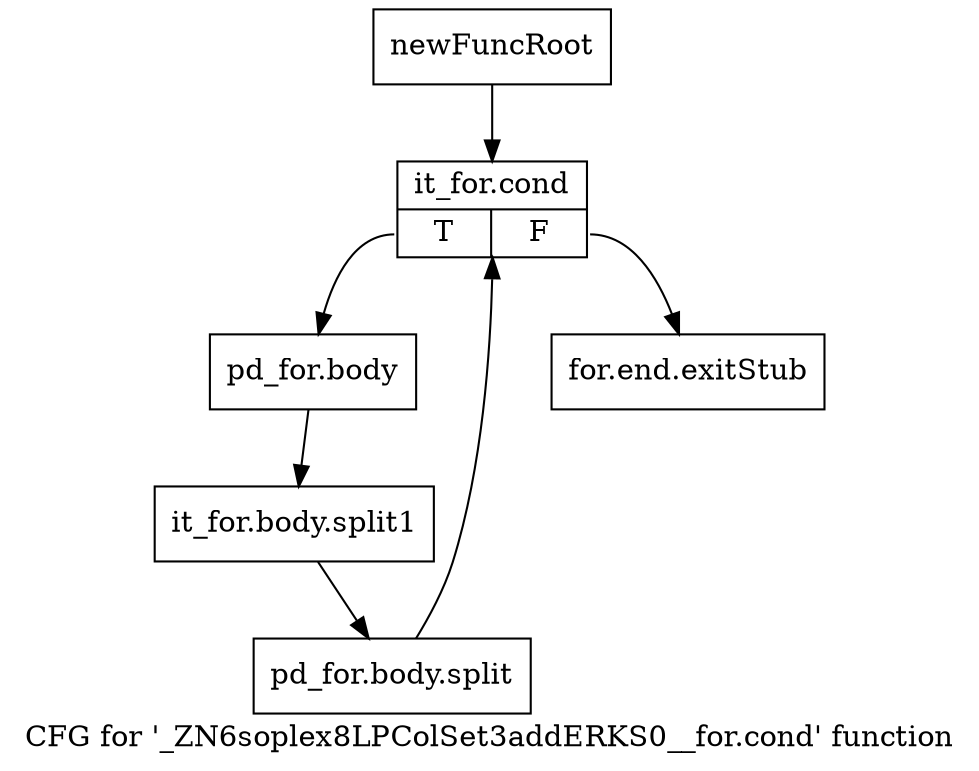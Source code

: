 digraph "CFG for '_ZN6soplex8LPColSet3addERKS0__for.cond' function" {
	label="CFG for '_ZN6soplex8LPColSet3addERKS0__for.cond' function";

	Node0x2cec300 [shape=record,label="{newFuncRoot}"];
	Node0x2cec300 -> Node0x2cec7f0;
	Node0x2cec7a0 [shape=record,label="{for.end.exitStub}"];
	Node0x2cec7f0 [shape=record,label="{it_for.cond|{<s0>T|<s1>F}}"];
	Node0x2cec7f0:s0 -> Node0x2cec840;
	Node0x2cec7f0:s1 -> Node0x2cec7a0;
	Node0x2cec840 [shape=record,label="{pd_for.body}"];
	Node0x2cec840 -> Node0x33bdae0;
	Node0x33bdae0 [shape=record,label="{it_for.body.split1}"];
	Node0x33bdae0 -> Node0x33b9040;
	Node0x33b9040 [shape=record,label="{pd_for.body.split}"];
	Node0x33b9040 -> Node0x2cec7f0;
}
